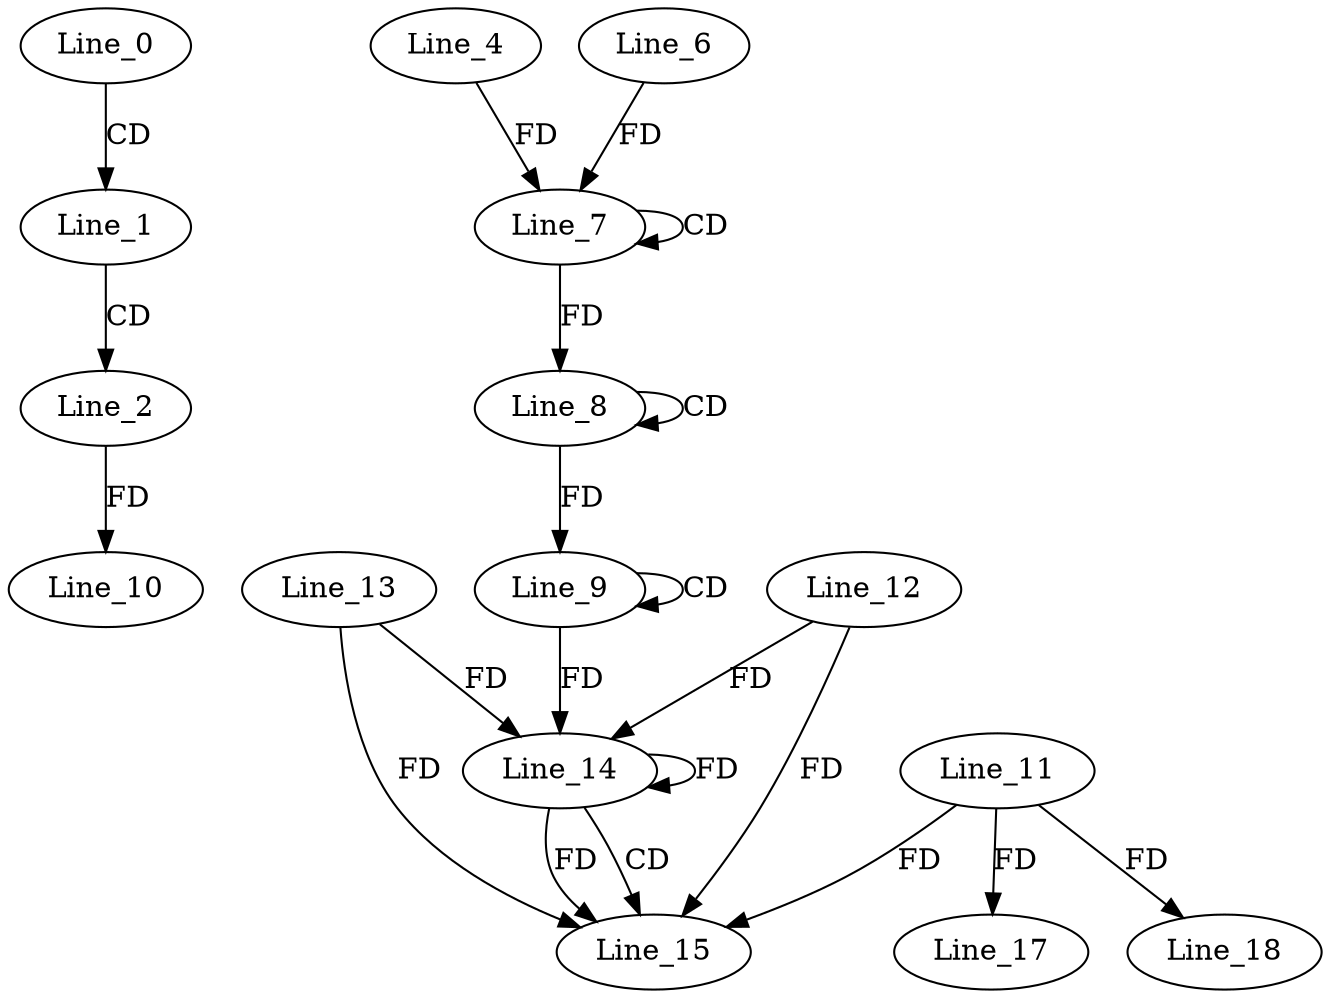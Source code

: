 digraph G {
  Line_0;
  Line_1;
  Line_2;
  Line_7;
  Line_7;
  Line_4;
  Line_6;
  Line_8;
  Line_8;
  Line_9;
  Line_9;
  Line_10;
  Line_14;
  Line_13;
  Line_14;
  Line_12;
  Line_14;
  Line_15;
  Line_11;
  Line_17;
  Line_18;
  Line_0 -> Line_1 [ label="CD" ];
  Line_1 -> Line_2 [ label="CD" ];
  Line_7 -> Line_7 [ label="CD" ];
  Line_4 -> Line_7 [ label="FD" ];
  Line_6 -> Line_7 [ label="FD" ];
  Line_8 -> Line_8 [ label="CD" ];
  Line_7 -> Line_8 [ label="FD" ];
  Line_9 -> Line_9 [ label="CD" ];
  Line_8 -> Line_9 [ label="FD" ];
  Line_2 -> Line_10 [ label="FD" ];
  Line_14 -> Line_14 [ label="FD" ];
  Line_13 -> Line_14 [ label="FD" ];
  Line_9 -> Line_14 [ label="FD" ];
  Line_12 -> Line_14 [ label="FD" ];
  Line_14 -> Line_15 [ label="CD" ];
  Line_11 -> Line_15 [ label="FD" ];
  Line_12 -> Line_15 [ label="FD" ];
  Line_14 -> Line_15 [ label="FD" ];
  Line_13 -> Line_15 [ label="FD" ];
  Line_11 -> Line_17 [ label="FD" ];
  Line_11 -> Line_18 [ label="FD" ];
}
